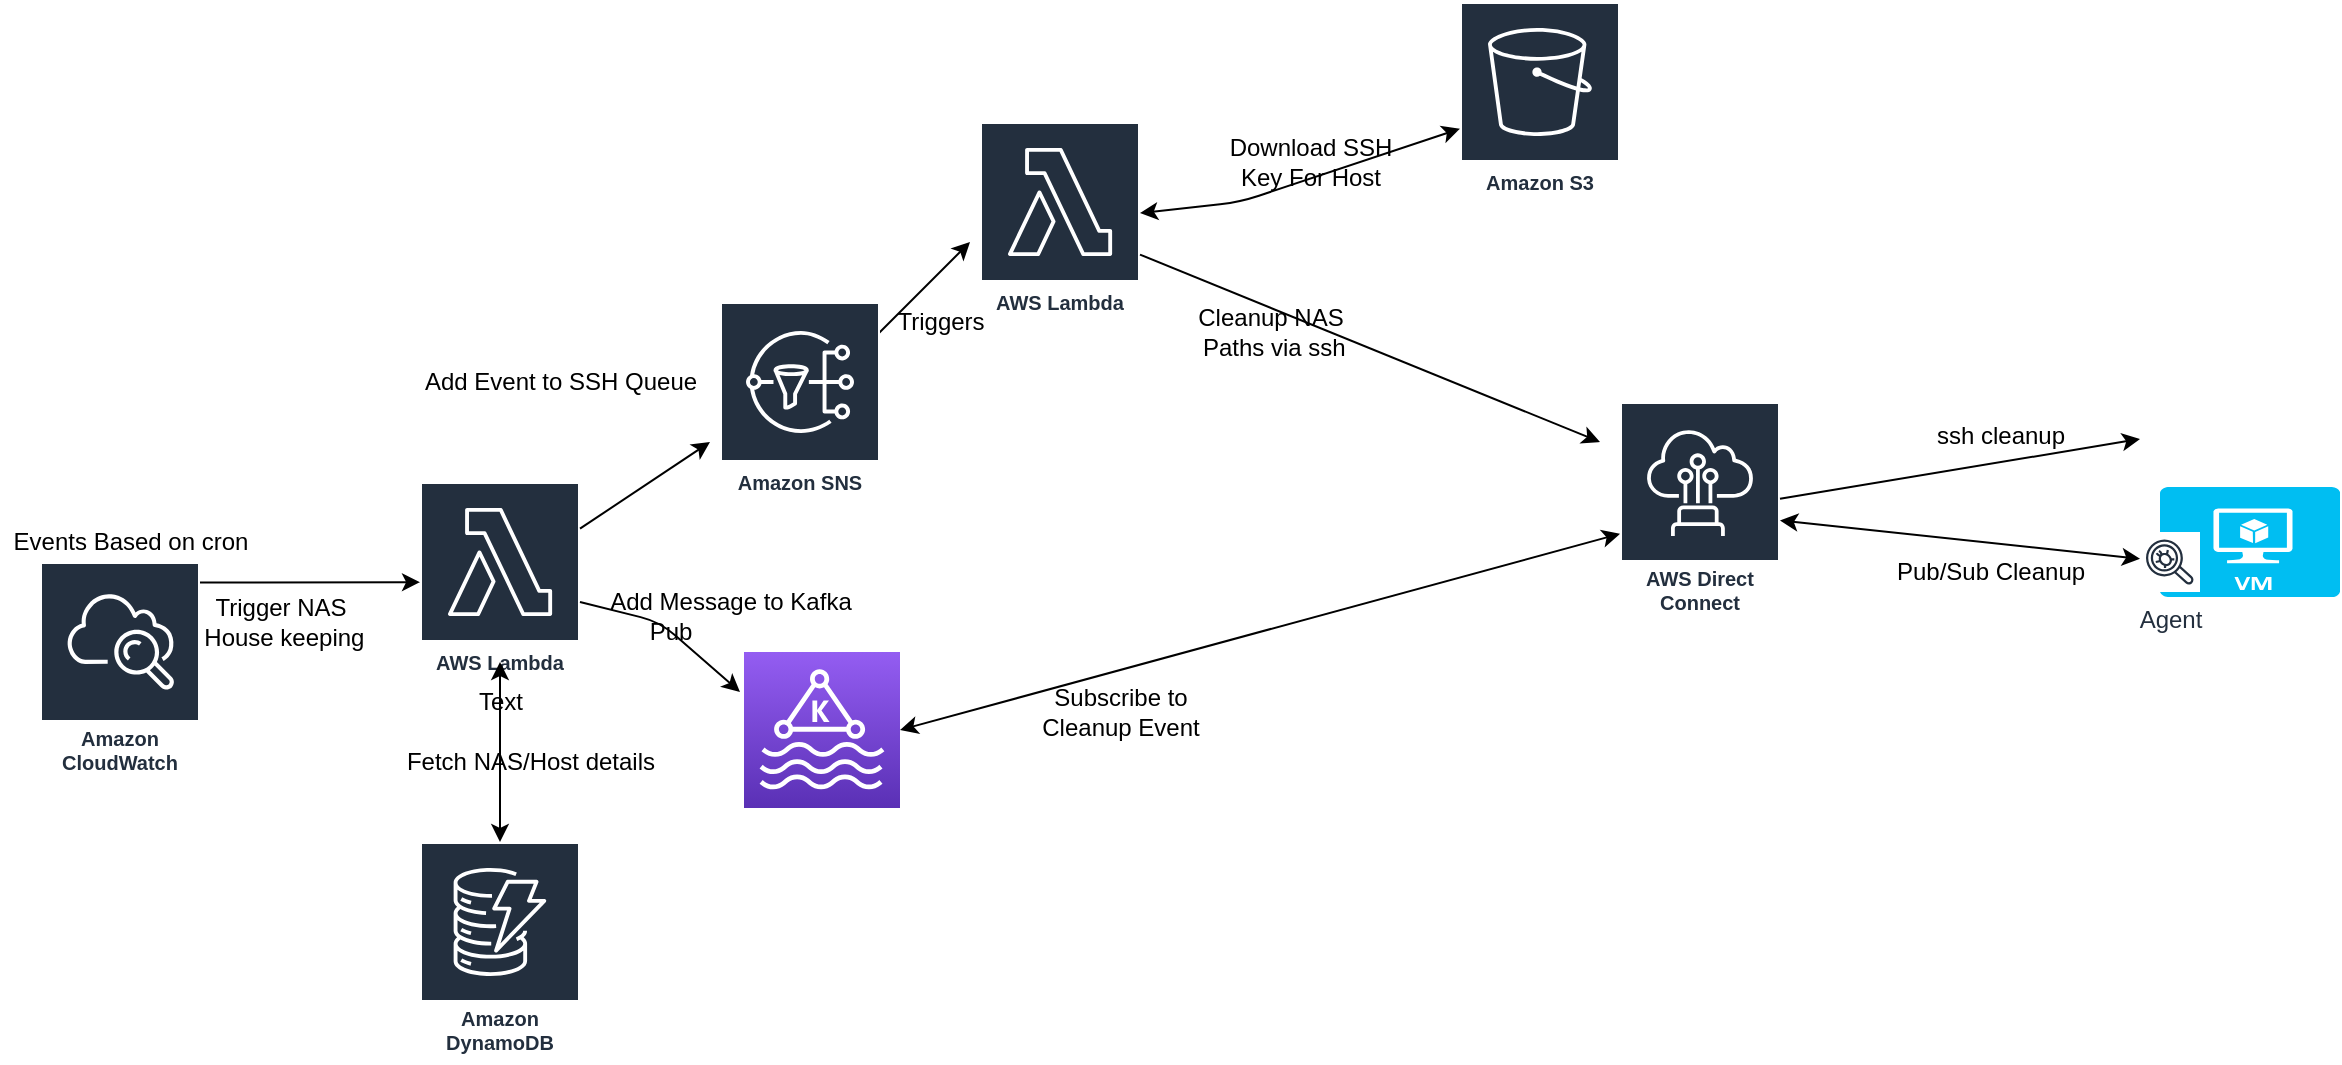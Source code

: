 <mxfile version="14.9.0" type="github">
  <diagram id="4B2oewPHgKk_zG6b4dNS" name="Page-1">
    <mxGraphModel dx="1632" dy="1536" grid="1" gridSize="10" guides="1" tooltips="1" connect="1" arrows="1" fold="1" page="1" pageScale="1" pageWidth="850" pageHeight="1100" math="0" shadow="0">
      <root>
        <mxCell id="0" />
        <mxCell id="1" parent="0" />
        <mxCell id="vvWiPjdY0bLsKzUBkL9z-1" value="Amazon CloudWatch" style="outlineConnect=0;fontColor=#232F3E;gradientColor=none;strokeColor=#ffffff;fillColor=#232F3E;dashed=0;verticalLabelPosition=middle;verticalAlign=bottom;align=center;html=1;whiteSpace=wrap;fontSize=10;fontStyle=1;spacing=3;shape=mxgraph.aws4.productIcon;prIcon=mxgraph.aws4.cloudwatch;" parent="1" vertex="1">
          <mxGeometry x="10" y="180" width="80" height="110" as="geometry" />
        </mxCell>
        <mxCell id="vvWiPjdY0bLsKzUBkL9z-2" value="Events Based on cron" style="text;html=1;align=center;verticalAlign=middle;resizable=0;points=[];autosize=1;strokeColor=none;" parent="1" vertex="1">
          <mxGeometry x="-10" y="160" width="130" height="20" as="geometry" />
        </mxCell>
        <mxCell id="vvWiPjdY0bLsKzUBkL9z-3" value="AWS Lambda" style="outlineConnect=0;fontColor=#232F3E;gradientColor=none;strokeColor=#ffffff;fillColor=#232F3E;dashed=0;verticalLabelPosition=middle;verticalAlign=bottom;align=center;html=1;whiteSpace=wrap;fontSize=10;fontStyle=1;spacing=3;shape=mxgraph.aws4.productIcon;prIcon=mxgraph.aws4.lambda;" parent="1" vertex="1">
          <mxGeometry x="200" y="140" width="80" height="100" as="geometry" />
        </mxCell>
        <mxCell id="vvWiPjdY0bLsKzUBkL9z-4" value="Amazon DynamoDB" style="outlineConnect=0;fontColor=#232F3E;gradientColor=none;strokeColor=#ffffff;fillColor=#232F3E;dashed=0;verticalLabelPosition=middle;verticalAlign=bottom;align=center;html=1;whiteSpace=wrap;fontSize=10;fontStyle=1;spacing=3;shape=mxgraph.aws4.productIcon;prIcon=mxgraph.aws4.dynamodb;" parent="1" vertex="1">
          <mxGeometry x="200" y="320" width="80" height="110" as="geometry" />
        </mxCell>
        <mxCell id="vvWiPjdY0bLsKzUBkL9z-5" value="" style="endArrow=classic;html=1;" parent="1" target="vvWiPjdY0bLsKzUBkL9z-3" edge="1">
          <mxGeometry width="50" height="50" relative="1" as="geometry">
            <mxPoint x="90" y="190.263" as="sourcePoint" />
            <mxPoint x="150" y="90" as="targetPoint" />
          </mxGeometry>
        </mxCell>
        <mxCell id="vvWiPjdY0bLsKzUBkL9z-6" value="Trigger NAS&lt;br&gt;&amp;nbsp;House keeping" style="text;html=1;align=center;verticalAlign=middle;resizable=0;points=[];autosize=1;strokeColor=none;" parent="1" vertex="1">
          <mxGeometry x="80" y="195" width="100" height="30" as="geometry" />
        </mxCell>
        <mxCell id="vvWiPjdY0bLsKzUBkL9z-7" value="" style="endArrow=classic;startArrow=classic;html=1;" parent="1" edge="1">
          <mxGeometry width="50" height="50" relative="1" as="geometry">
            <mxPoint x="240" y="320" as="sourcePoint" />
            <mxPoint x="240" y="230" as="targetPoint" />
          </mxGeometry>
        </mxCell>
        <mxCell id="vvWiPjdY0bLsKzUBkL9z-8" value="Text" style="text;html=1;align=center;verticalAlign=middle;resizable=0;points=[];autosize=1;strokeColor=none;" parent="1" vertex="1">
          <mxGeometry x="220" y="240" width="40" height="20" as="geometry" />
        </mxCell>
        <mxCell id="vvWiPjdY0bLsKzUBkL9z-9" value="Fetch NAS/Host details" style="text;html=1;align=center;verticalAlign=middle;resizable=0;points=[];autosize=1;strokeColor=none;" parent="1" vertex="1">
          <mxGeometry x="185" y="270" width="140" height="20" as="geometry" />
        </mxCell>
        <mxCell id="vvWiPjdY0bLsKzUBkL9z-12" value="" style="endArrow=classic;html=1;" parent="1" source="vvWiPjdY0bLsKzUBkL9z-3" edge="1">
          <mxGeometry width="50" height="50" relative="1" as="geometry">
            <mxPoint x="295" y="170" as="sourcePoint" />
            <mxPoint x="345" y="120" as="targetPoint" />
          </mxGeometry>
        </mxCell>
        <mxCell id="vvWiPjdY0bLsKzUBkL9z-13" value="" style="endArrow=classic;html=1;" parent="1" source="vvWiPjdY0bLsKzUBkL9z-3" edge="1">
          <mxGeometry width="50" height="50" relative="1" as="geometry">
            <mxPoint x="340" y="250" as="sourcePoint" />
            <mxPoint x="360" y="245" as="targetPoint" />
            <Array as="points">
              <mxPoint x="320" y="210" />
            </Array>
          </mxGeometry>
        </mxCell>
        <mxCell id="vvWiPjdY0bLsKzUBkL9z-15" value="Add Event to SSH Queue" style="text;html=1;align=center;verticalAlign=middle;resizable=0;points=[];autosize=1;strokeColor=none;" parent="1" vertex="1">
          <mxGeometry x="195" y="80" width="150" height="20" as="geometry" />
        </mxCell>
        <mxCell id="vvWiPjdY0bLsKzUBkL9z-16" value="AWS Lambda" style="outlineConnect=0;fontColor=#232F3E;gradientColor=none;strokeColor=#ffffff;fillColor=#232F3E;dashed=0;verticalLabelPosition=middle;verticalAlign=bottom;align=center;html=1;whiteSpace=wrap;fontSize=10;fontStyle=1;spacing=3;shape=mxgraph.aws4.productIcon;prIcon=mxgraph.aws4.lambda;" parent="1" vertex="1">
          <mxGeometry x="480" y="-40" width="80" height="100" as="geometry" />
        </mxCell>
        <mxCell id="vvWiPjdY0bLsKzUBkL9z-18" value="" style="endArrow=classic;html=1;" parent="1" edge="1">
          <mxGeometry width="50" height="50" relative="1" as="geometry">
            <mxPoint x="425" y="70" as="sourcePoint" />
            <mxPoint x="475" y="20" as="targetPoint" />
          </mxGeometry>
        </mxCell>
        <mxCell id="vvWiPjdY0bLsKzUBkL9z-19" value="Triggers" style="text;html=1;align=center;verticalAlign=middle;resizable=0;points=[];autosize=1;strokeColor=none;" parent="1" vertex="1">
          <mxGeometry x="430" y="50" width="60" height="20" as="geometry" />
        </mxCell>
        <mxCell id="vvWiPjdY0bLsKzUBkL9z-28" value="Amazon S3" style="outlineConnect=0;fontColor=#232F3E;gradientColor=none;strokeColor=#ffffff;fillColor=#232F3E;dashed=0;verticalLabelPosition=middle;verticalAlign=bottom;align=center;html=1;whiteSpace=wrap;fontSize=10;fontStyle=1;spacing=3;shape=mxgraph.aws4.productIcon;prIcon=mxgraph.aws4.s3;" parent="1" vertex="1">
          <mxGeometry x="720" y="-100" width="80" height="100" as="geometry" />
        </mxCell>
        <mxCell id="vvWiPjdY0bLsKzUBkL9z-29" value="" style="endArrow=classic;startArrow=classic;html=1;" parent="1" source="vvWiPjdY0bLsKzUBkL9z-16" target="vvWiPjdY0bLsKzUBkL9z-28" edge="1">
          <mxGeometry width="50" height="50" relative="1" as="geometry">
            <mxPoint x="560" y="35" as="sourcePoint" />
            <mxPoint x="610" y="-15" as="targetPoint" />
            <Array as="points">
              <mxPoint x="610" />
            </Array>
          </mxGeometry>
        </mxCell>
        <mxCell id="vvWiPjdY0bLsKzUBkL9z-30" value="Download SSH &lt;br&gt;Key For Host" style="text;html=1;align=center;verticalAlign=middle;resizable=0;points=[];autosize=1;strokeColor=none;" parent="1" vertex="1">
          <mxGeometry x="595" y="-35" width="100" height="30" as="geometry" />
        </mxCell>
        <mxCell id="vvWiPjdY0bLsKzUBkL9z-40" value="" style="points=[[0,0,0],[0.25,0,0],[0.5,0,0],[0.75,0,0],[1,0,0],[0,1,0],[0.25,1,0],[0.5,1,0],[0.75,1,0],[1,1,0],[0,0.25,0],[0,0.5,0],[0,0.75,0],[1,0.25,0],[1,0.5,0],[1,0.75,0]];outlineConnect=0;fontColor=#232F3E;gradientColor=#945DF2;gradientDirection=north;fillColor=#5A30B5;strokeColor=#ffffff;dashed=0;verticalLabelPosition=bottom;verticalAlign=top;align=center;html=1;fontSize=12;fontStyle=0;aspect=fixed;shape=mxgraph.aws4.resourceIcon;resIcon=mxgraph.aws4.managed_streaming_for_kafka;" parent="1" vertex="1">
          <mxGeometry x="362" y="225" width="78" height="78" as="geometry" />
        </mxCell>
        <mxCell id="vvWiPjdY0bLsKzUBkL9z-41" value="Add Message to Kafka" style="text;html=1;align=center;verticalAlign=middle;resizable=0;points=[];autosize=1;strokeColor=none;" parent="1" vertex="1">
          <mxGeometry x="285" y="190" width="140" height="20" as="geometry" />
        </mxCell>
        <mxCell id="vvWiPjdY0bLsKzUBkL9z-44" value="Pub" style="text;html=1;align=center;verticalAlign=middle;resizable=0;points=[];autosize=1;strokeColor=none;" parent="1" vertex="1">
          <mxGeometry x="305" y="205" width="40" height="20" as="geometry" />
        </mxCell>
        <mxCell id="vvWiPjdY0bLsKzUBkL9z-46" value="" style="verticalLabelPosition=bottom;html=1;verticalAlign=top;align=center;strokeColor=none;fillColor=#00BEF2;shape=mxgraph.azure.virtual_machine;" parent="1" vertex="1">
          <mxGeometry x="1070" y="142.5" width="90" height="55" as="geometry" />
        </mxCell>
        <mxCell id="vvWiPjdY0bLsKzUBkL9z-49" value="Agent" style="outlineConnect=0;fontColor=#232F3E;gradientColor=none;strokeColor=#232F3E;fillColor=#ffffff;dashed=0;verticalLabelPosition=bottom;verticalAlign=top;align=center;html=1;fontSize=12;fontStyle=0;aspect=fixed;shape=mxgraph.aws4.resourceIcon;resIcon=mxgraph.aws4.agent;" parent="1" vertex="1">
          <mxGeometry x="1060" y="165" width="30" height="30" as="geometry" />
        </mxCell>
        <mxCell id="vvWiPjdY0bLsKzUBkL9z-50" value="" style="endArrow=classic;startArrow=classic;html=1;exitX=1;exitY=0.5;exitDx=0;exitDy=0;exitPerimeter=0;" parent="1" source="vvWiPjdY0bLsKzUBkL9z-40" target="vDFGgPtxG5LZH5FBUQ7R-1" edge="1">
          <mxGeometry width="50" height="50" relative="1" as="geometry">
            <mxPoint x="520" y="260" as="sourcePoint" />
            <mxPoint x="890" y="192" as="targetPoint" />
          </mxGeometry>
        </mxCell>
        <mxCell id="vvWiPjdY0bLsKzUBkL9z-51" value="Subscribe to &lt;br&gt;Cleanup Event" style="text;html=1;align=center;verticalAlign=middle;resizable=0;points=[];autosize=1;strokeColor=none;" parent="1" vertex="1">
          <mxGeometry x="505" y="240" width="90" height="30" as="geometry" />
        </mxCell>
        <mxCell id="vvWiPjdY0bLsKzUBkL9z-53" value="" style="endArrow=classic;html=1;" parent="1" source="vvWiPjdY0bLsKzUBkL9z-16" edge="1">
          <mxGeometry width="50" height="50" relative="1" as="geometry">
            <mxPoint x="560" y="47" as="sourcePoint" />
            <mxPoint x="790" y="120" as="targetPoint" />
          </mxGeometry>
        </mxCell>
        <mxCell id="vvWiPjdY0bLsKzUBkL9z-54" value="" style="shape=image;html=1;verticalAlign=top;verticalLabelPosition=bottom;labelBackgroundColor=#ffffff;imageAspect=0;aspect=fixed;image=https://cdn2.iconfinder.com/data/icons/stilllife/48x48/filesystems/gnome-fs-ssh.png" parent="1" vertex="1">
          <mxGeometry x="1060" y="106.5" width="48" height="48" as="geometry" />
        </mxCell>
        <mxCell id="vvWiPjdY0bLsKzUBkL9z-58" value="Cleanup NAS&lt;br&gt;&amp;nbsp;Paths via ssh" style="text;html=1;align=center;verticalAlign=middle;resizable=0;points=[];autosize=1;strokeColor=none;" parent="1" vertex="1">
          <mxGeometry x="580" y="50" width="90" height="30" as="geometry" />
        </mxCell>
        <mxCell id="z48_-Iap8jLmUbb7nbzD-1" value="Amazon SNS" style="outlineConnect=0;fontColor=#232F3E;gradientColor=none;strokeColor=#ffffff;fillColor=#232F3E;dashed=0;verticalLabelPosition=middle;verticalAlign=bottom;align=center;html=1;whiteSpace=wrap;fontSize=10;fontStyle=1;spacing=3;shape=mxgraph.aws4.productIcon;prIcon=mxgraph.aws4.sns;" parent="1" vertex="1">
          <mxGeometry x="350" y="50" width="80" height="100" as="geometry" />
        </mxCell>
        <mxCell id="vDFGgPtxG5LZH5FBUQ7R-1" value="AWS Direct Connect" style="outlineConnect=0;fontColor=#232F3E;gradientColor=none;strokeColor=#ffffff;fillColor=#232F3E;dashed=0;verticalLabelPosition=middle;verticalAlign=bottom;align=center;html=1;whiteSpace=wrap;fontSize=10;fontStyle=1;spacing=3;shape=mxgraph.aws4.productIcon;prIcon=mxgraph.aws4.direct_connect;" vertex="1" parent="1">
          <mxGeometry x="800" y="100" width="80" height="110" as="geometry" />
        </mxCell>
        <mxCell id="vDFGgPtxG5LZH5FBUQ7R-2" value="" style="endArrow=classic;html=1;entryX=0;entryY=0.25;entryDx=0;entryDy=0;" edge="1" parent="1" source="vDFGgPtxG5LZH5FBUQ7R-1" target="vvWiPjdY0bLsKzUBkL9z-54">
          <mxGeometry width="50" height="50" relative="1" as="geometry">
            <mxPoint x="910" y="142" as="sourcePoint" />
            <mxPoint x="1060" y="110" as="targetPoint" />
          </mxGeometry>
        </mxCell>
        <mxCell id="vDFGgPtxG5LZH5FBUQ7R-3" value="" style="endArrow=classic;startArrow=classic;html=1;" edge="1" parent="1" source="vDFGgPtxG5LZH5FBUQ7R-1" target="vvWiPjdY0bLsKzUBkL9z-49">
          <mxGeometry width="50" height="50" relative="1" as="geometry">
            <mxPoint x="910" y="160" as="sourcePoint" />
            <mxPoint x="960" y="110" as="targetPoint" />
          </mxGeometry>
        </mxCell>
        <mxCell id="vDFGgPtxG5LZH5FBUQ7R-4" value="ssh cleanup" style="text;html=1;align=center;verticalAlign=middle;resizable=0;points=[];autosize=1;strokeColor=none;" vertex="1" parent="1">
          <mxGeometry x="950" y="106.5" width="80" height="20" as="geometry" />
        </mxCell>
        <mxCell id="vDFGgPtxG5LZH5FBUQ7R-5" value="Pub/Sub Cleanup" style="text;html=1;align=center;verticalAlign=middle;resizable=0;points=[];autosize=1;strokeColor=none;" vertex="1" parent="1">
          <mxGeometry x="930" y="175" width="110" height="20" as="geometry" />
        </mxCell>
      </root>
    </mxGraphModel>
  </diagram>
</mxfile>
